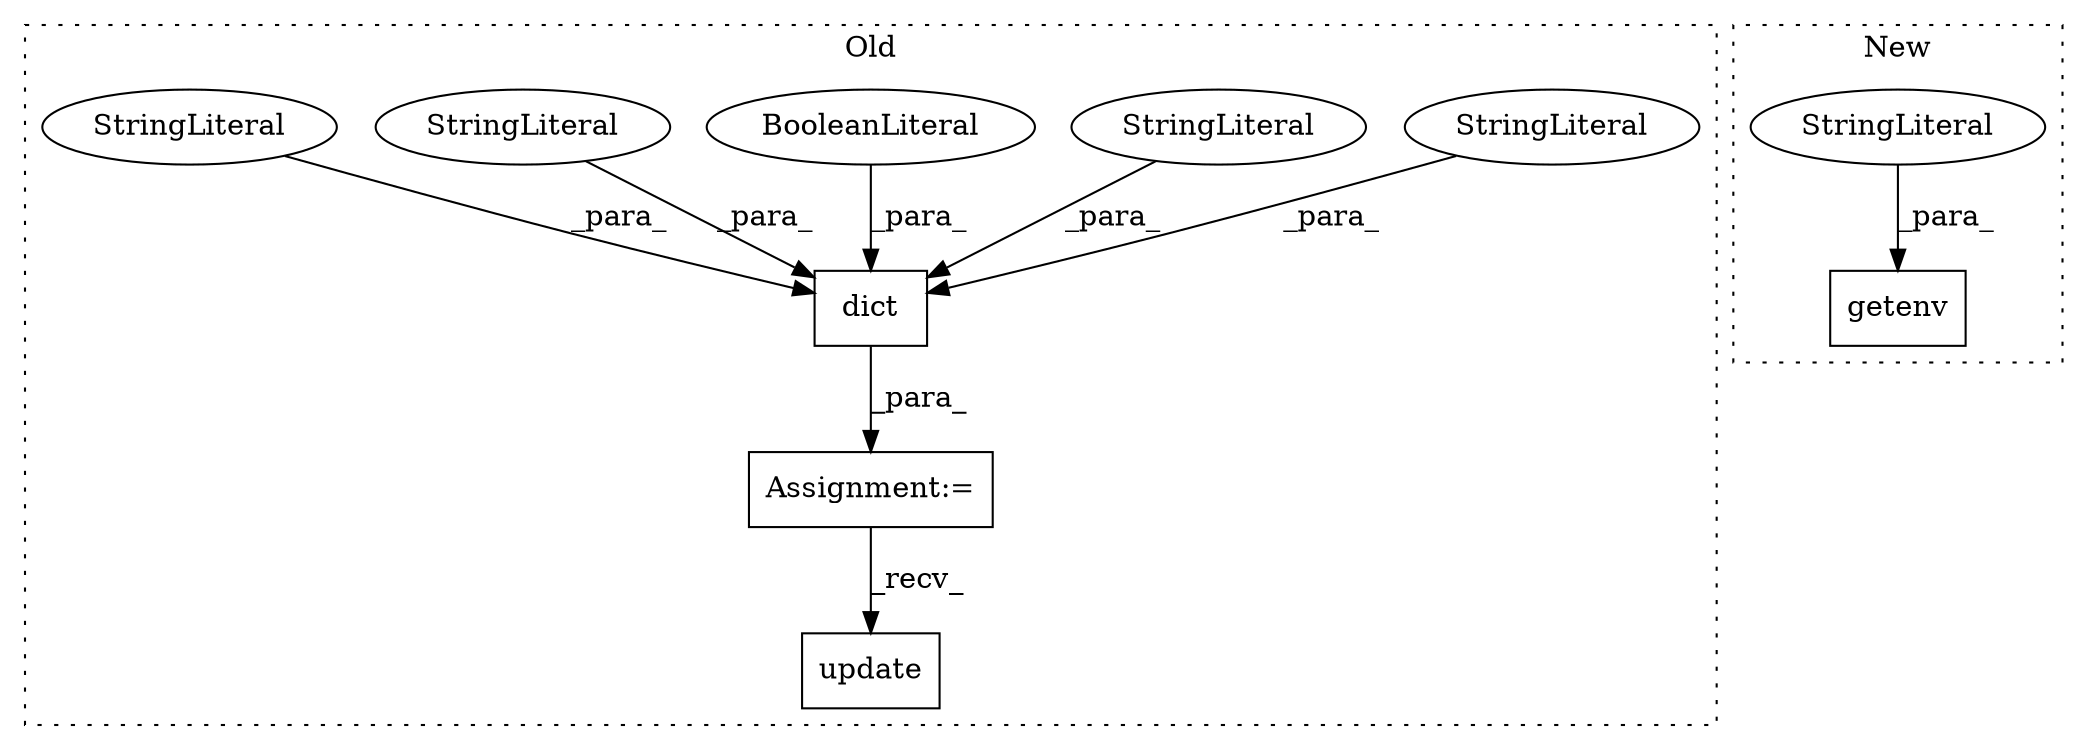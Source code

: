 digraph G {
subgraph cluster0 {
1 [label="dict" a="32" s="1275,1534" l="5,1" shape="box"];
3 [label="StringLiteral" a="45" s="1495" l="33" shape="ellipse"];
5 [label="StringLiteral" a="45" s="1280" l="45" shape="ellipse"];
6 [label="BooleanLiteral" a="9" s="1529" l="5" shape="ellipse"];
7 [label="update" a="32" s="1635,1686" l="7,1" shape="box"];
8 [label="StringLiteral" a="45" s="1326" l="42" shape="ellipse"];
9 [label="StringLiteral" a="45" s="1465" l="29" shape="ellipse"];
10 [label="Assignment:=" a="7" s="1274" l="1" shape="box"];
label = "Old";
style="dotted";
}
subgraph cluster1 {
2 [label="getenv" a="32" s="1471,1506" l="7,1" shape="box"];
4 [label="StringLiteral" a="45" s="1478" l="18" shape="ellipse"];
label = "New";
style="dotted";
}
1 -> 10 [label="_para_"];
3 -> 1 [label="_para_"];
4 -> 2 [label="_para_"];
5 -> 1 [label="_para_"];
6 -> 1 [label="_para_"];
8 -> 1 [label="_para_"];
9 -> 1 [label="_para_"];
10 -> 7 [label="_recv_"];
}
